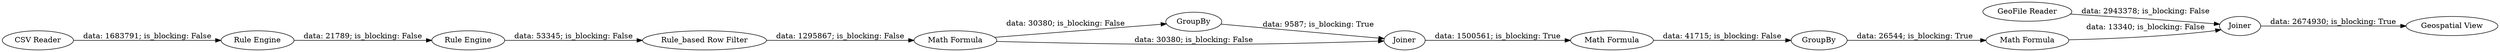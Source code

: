 digraph {
	"860375472878523584_6" [label=GroupBy]
	"860375472878523584_12" [label=Joiner]
	"860375472878523584_1" [label="CSV Reader"]
	"860375472878523584_4" [label="Rule_based Row Filter"]
	"860375472878523584_5" [label="Math Formula"]
	"860375472878523584_13" [label="Geospatial View"]
	"860375472878523584_2" [label="Rule Engine"]
	"860375472878523584_8" [label="Math Formula"]
	"860375472878523584_11" [label="GeoFile Reader"]
	"860375472878523584_10" [label="Math Formula"]
	"860375472878523584_9" [label=GroupBy]
	"860375472878523584_7" [label=Joiner]
	"860375472878523584_3" [label="Rule Engine"]
	"860375472878523584_1" -> "860375472878523584_2" [label="data: 1683791; is_blocking: False"]
	"860375472878523584_4" -> "860375472878523584_5" [label="data: 1295867; is_blocking: False"]
	"860375472878523584_2" -> "860375472878523584_3" [label="data: 21789; is_blocking: False"]
	"860375472878523584_7" -> "860375472878523584_8" [label="data: 1500561; is_blocking: True"]
	"860375472878523584_5" -> "860375472878523584_7" [label="data: 30380; is_blocking: False"]
	"860375472878523584_6" -> "860375472878523584_7" [label="data: 9587; is_blocking: True"]
	"860375472878523584_3" -> "860375472878523584_4" [label="data: 53345; is_blocking: False"]
	"860375472878523584_12" -> "860375472878523584_13" [label="data: 2674930; is_blocking: True"]
	"860375472878523584_8" -> "860375472878523584_9" [label="data: 41715; is_blocking: False"]
	"860375472878523584_10" -> "860375472878523584_12" [label="data: 13340; is_blocking: False"]
	"860375472878523584_5" -> "860375472878523584_6" [label="data: 30380; is_blocking: False"]
	"860375472878523584_11" -> "860375472878523584_12" [label="data: 2943378; is_blocking: False"]
	"860375472878523584_9" -> "860375472878523584_10" [label="data: 26544; is_blocking: True"]
	rankdir=LR
}
